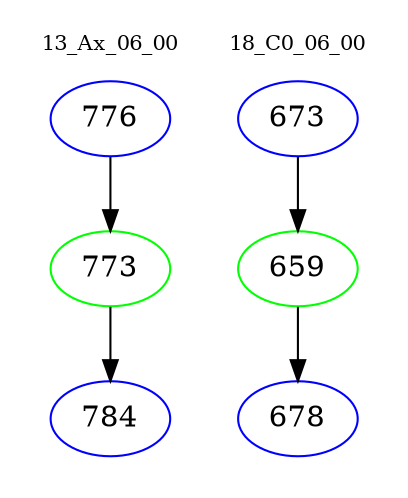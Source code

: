 digraph{
subgraph cluster_0 {
color = white
label = "13_Ax_06_00";
fontsize=10;
T0_776 [label="776", color="blue"]
T0_776 -> T0_773 [color="black"]
T0_773 [label="773", color="green"]
T0_773 -> T0_784 [color="black"]
T0_784 [label="784", color="blue"]
}
subgraph cluster_1 {
color = white
label = "18_C0_06_00";
fontsize=10;
T1_673 [label="673", color="blue"]
T1_673 -> T1_659 [color="black"]
T1_659 [label="659", color="green"]
T1_659 -> T1_678 [color="black"]
T1_678 [label="678", color="blue"]
}
}
